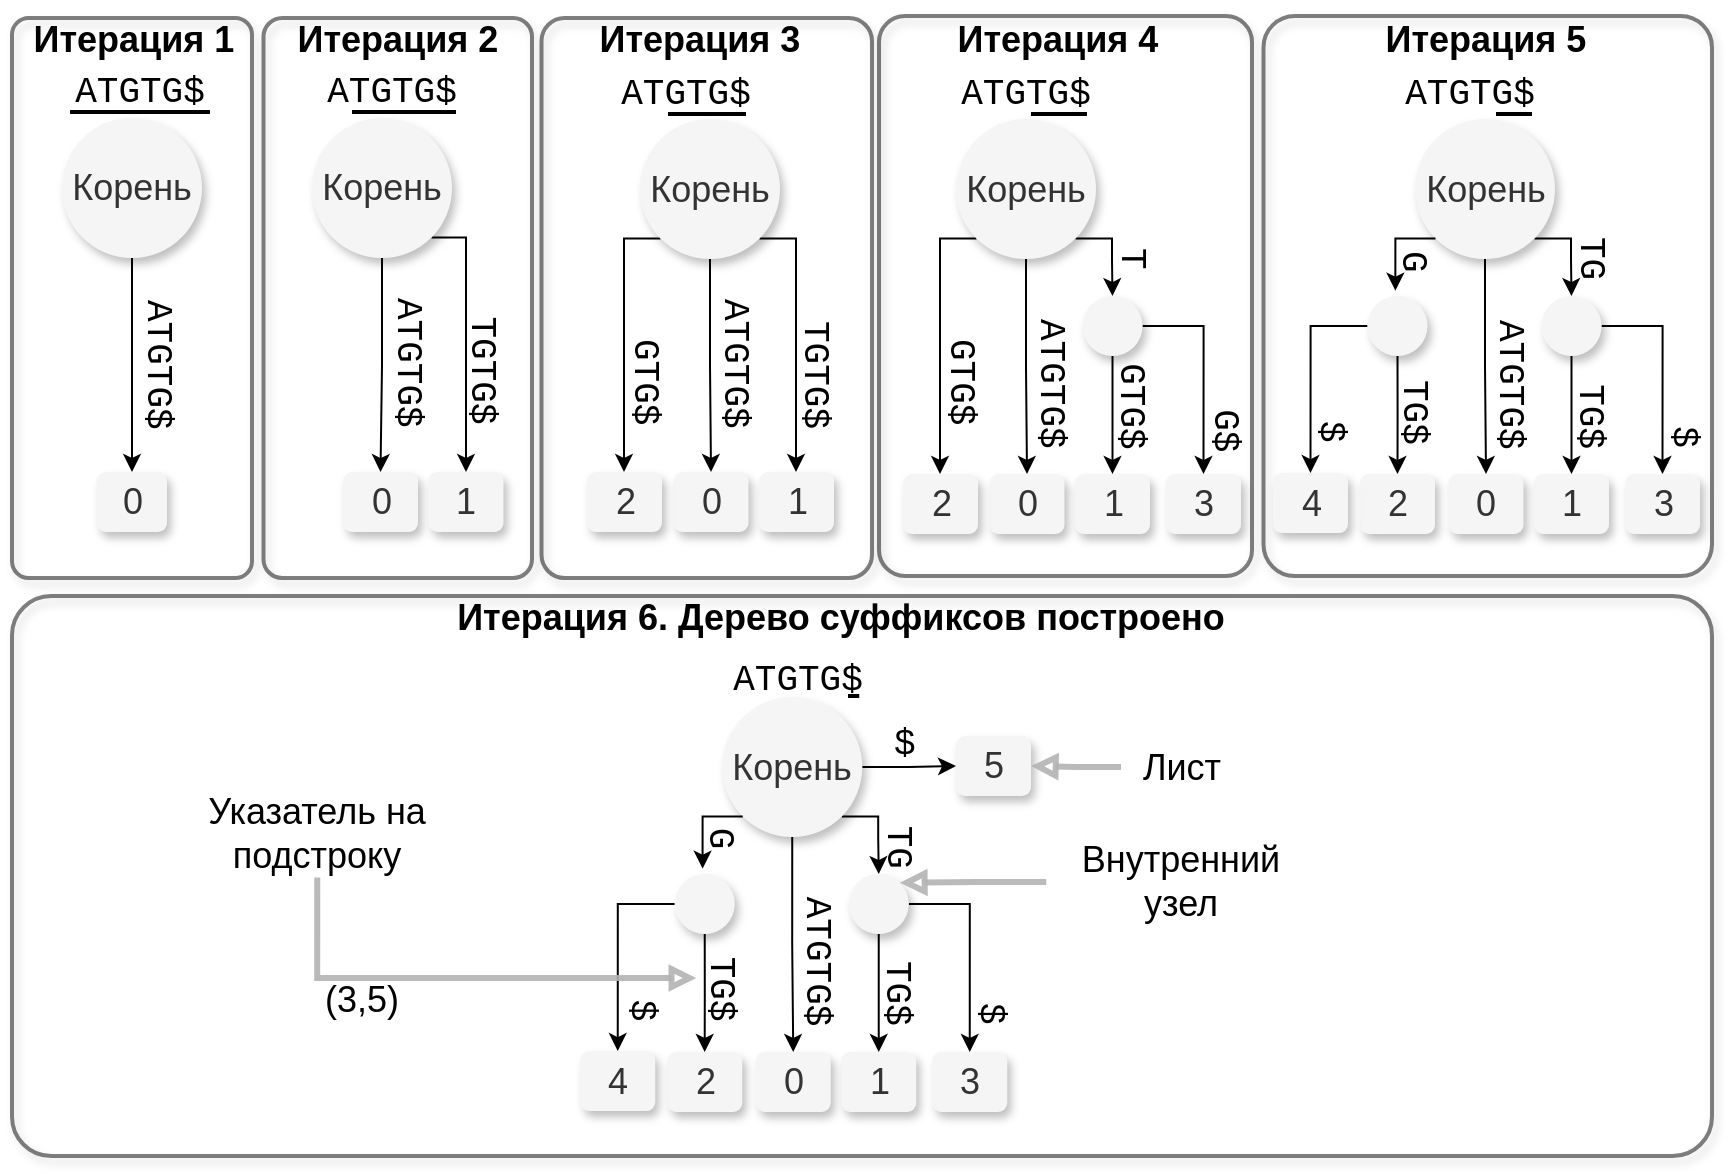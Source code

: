 <mxfile version="24.4.0" type="github">
  <diagram name="Page-1" id="KUQL_RwF_IhgneKByQmC">
    <mxGraphModel dx="1434" dy="759" grid="1" gridSize="10" guides="1" tooltips="1" connect="1" arrows="1" fold="1" page="1" pageScale="1" pageWidth="850" pageHeight="1100" math="0" shadow="0">
      <root>
        <mxCell id="0" />
        <mxCell id="1" parent="0" />
        <mxCell id="Sos7sGEpqXrUU9-ADGDd-166" value="" style="rounded=1;whiteSpace=wrap;html=1;fillColor=none;arcSize=7;container=0;shadow=1;opacity=50;strokeWidth=2;movable=1;resizable=1;rotatable=1;deletable=1;editable=1;locked=0;connectable=1;" vertex="1" parent="1">
          <mxGeometry x="635.75" y="190" width="224.25" height="280" as="geometry" />
        </mxCell>
        <mxCell id="Sos7sGEpqXrUU9-ADGDd-167" value="" style="rounded=1;whiteSpace=wrap;html=1;fillColor=none;arcSize=7;container=0;shadow=1;opacity=50;strokeWidth=2;movable=0;resizable=0;rotatable=0;deletable=0;editable=0;locked=1;connectable=0;" vertex="1" parent="1">
          <mxGeometry x="10" y="480" width="850" height="280" as="geometry" />
        </mxCell>
        <mxCell id="Sos7sGEpqXrUU9-ADGDd-1" value="&lt;font face=&quot;Courier New&quot; style=&quot;font-size: 18px;&quot;&gt;ATGTG$&lt;br&gt;&lt;/font&gt;" style="text;html=1;align=center;verticalAlign=middle;whiteSpace=wrap;rounded=0;movable=1;resizable=1;rotatable=1;deletable=1;editable=1;locked=0;connectable=1;" vertex="1" parent="1">
          <mxGeometry x="4" y="208" width="140" height="40" as="geometry" />
        </mxCell>
        <mxCell id="Sos7sGEpqXrUU9-ADGDd-15" style="edgeStyle=orthogonalEdgeStyle;rounded=0;orthogonalLoop=1;jettySize=auto;html=1;exitX=0.5;exitY=1;exitDx=0;exitDy=0;" edge="1" parent="1" source="Sos7sGEpqXrUU9-ADGDd-4" target="Sos7sGEpqXrUU9-ADGDd-14">
          <mxGeometry relative="1" as="geometry" />
        </mxCell>
        <mxCell id="Sos7sGEpqXrUU9-ADGDd-4" value="&lt;font style=&quot;font-size: 18px;&quot;&gt;Корень&lt;br&gt;&lt;/font&gt;" style="ellipse;whiteSpace=wrap;html=1;aspect=fixed;fillColor=#f5f5f5;fontColor=#333333;strokeColor=none;shadow=1;" vertex="1" parent="1">
          <mxGeometry x="35" y="241" width="70" height="70" as="geometry" />
        </mxCell>
        <mxCell id="Sos7sGEpqXrUU9-ADGDd-12" value="" style="endArrow=none;html=1;rounded=0;strokeWidth=2;" edge="1" parent="1">
          <mxGeometry width="50" height="50" relative="1" as="geometry">
            <mxPoint x="39" y="238" as="sourcePoint" />
            <mxPoint x="109" y="238" as="targetPoint" />
          </mxGeometry>
        </mxCell>
        <mxCell id="Sos7sGEpqXrUU9-ADGDd-14" value="&lt;font style=&quot;font-size: 18px;&quot;&gt;0&lt;/font&gt;" style="rounded=1;whiteSpace=wrap;html=1;strokeColor=none;fillColor=#f5f5f5;fontColor=#333333;shadow=1;" vertex="1" parent="1">
          <mxGeometry x="52.5" y="418" width="35" height="30" as="geometry" />
        </mxCell>
        <mxCell id="Sos7sGEpqXrUU9-ADGDd-17" value="&lt;font style=&quot;font-size: 18px;&quot; face=&quot;Courier New&quot;&gt;ATGTG$&lt;/font&gt;" style="text;whiteSpace=wrap;html=1;rotation=90;" vertex="1" parent="1">
          <mxGeometry x="50" y="350" width="70" height="30" as="geometry" />
        </mxCell>
        <mxCell id="Sos7sGEpqXrUU9-ADGDd-22" style="edgeStyle=orthogonalEdgeStyle;rounded=0;orthogonalLoop=1;jettySize=auto;html=1;exitX=0.5;exitY=1;exitDx=0;exitDy=0;" edge="1" parent="1" source="Sos7sGEpqXrUU9-ADGDd-23" target="Sos7sGEpqXrUU9-ADGDd-24">
          <mxGeometry relative="1" as="geometry" />
        </mxCell>
        <mxCell id="Sos7sGEpqXrUU9-ADGDd-54" style="edgeStyle=orthogonalEdgeStyle;rounded=0;orthogonalLoop=1;jettySize=auto;html=1;exitX=1;exitY=1;exitDx=0;exitDy=0;entryX=0.5;entryY=0;entryDx=0;entryDy=0;" edge="1" parent="1" source="Sos7sGEpqXrUU9-ADGDd-23" target="Sos7sGEpqXrUU9-ADGDd-53">
          <mxGeometry relative="1" as="geometry">
            <Array as="points">
              <mxPoint x="237" y="301" />
            </Array>
          </mxGeometry>
        </mxCell>
        <mxCell id="Sos7sGEpqXrUU9-ADGDd-23" value="&lt;font style=&quot;font-size: 18px;&quot;&gt;Корень&lt;br&gt;&lt;/font&gt;" style="ellipse;whiteSpace=wrap;html=1;aspect=fixed;fillColor=#f5f5f5;fontColor=#333333;strokeColor=none;shadow=1;" vertex="1" parent="1">
          <mxGeometry x="160" y="241" width="70" height="70" as="geometry" />
        </mxCell>
        <mxCell id="Sos7sGEpqXrUU9-ADGDd-24" value="&lt;font style=&quot;font-size: 18px;&quot;&gt;0&lt;/font&gt;" style="rounded=1;whiteSpace=wrap;html=1;strokeColor=none;fillColor=#f5f5f5;fontColor=#333333;shadow=1;" vertex="1" parent="1">
          <mxGeometry x="175.5" y="418" width="37.5" height="30" as="geometry" />
        </mxCell>
        <mxCell id="Sos7sGEpqXrUU9-ADGDd-25" value="&lt;font style=&quot;font-size: 18px;&quot; face=&quot;Courier New&quot;&gt;ATGTG$&lt;/font&gt;" style="text;whiteSpace=wrap;html=1;rotation=90;" vertex="1" parent="1">
          <mxGeometry x="175" y="349" width="70" height="30" as="geometry" />
        </mxCell>
        <mxCell id="Sos7sGEpqXrUU9-ADGDd-27" value="&lt;font face=&quot;Courier New&quot; style=&quot;font-size: 18px;&quot;&gt;ATGTG$&lt;br&gt;&lt;/font&gt;" style="text;html=1;align=center;verticalAlign=middle;whiteSpace=wrap;rounded=0;movable=1;resizable=1;rotatable=1;deletable=1;editable=1;locked=0;connectable=1;" vertex="1" parent="1">
          <mxGeometry x="130" y="208" width="140" height="40" as="geometry" />
        </mxCell>
        <mxCell id="Sos7sGEpqXrUU9-ADGDd-28" value="" style="endArrow=none;html=1;rounded=0;strokeWidth=2;" edge="1" parent="1">
          <mxGeometry width="50" height="50" relative="1" as="geometry">
            <mxPoint x="180" y="238" as="sourcePoint" />
            <mxPoint x="232" y="238" as="targetPoint" />
          </mxGeometry>
        </mxCell>
        <mxCell id="Sos7sGEpqXrUU9-ADGDd-32" value="&lt;font style=&quot;font-size: 18px;&quot; face=&quot;Courier New&quot;&gt;TGTG$&lt;/font&gt;" style="text;whiteSpace=wrap;html=1;rotation=90;" vertex="1" parent="1">
          <mxGeometry x="218.25" y="354.5" width="60" height="27" as="geometry" />
        </mxCell>
        <mxCell id="Sos7sGEpqXrUU9-ADGDd-58" style="edgeStyle=orthogonalEdgeStyle;rounded=0;orthogonalLoop=1;jettySize=auto;html=1;exitX=0;exitY=1;exitDx=0;exitDy=0;" edge="1" parent="1" source="Sos7sGEpqXrUU9-ADGDd-35" target="Sos7sGEpqXrUU9-ADGDd-57">
          <mxGeometry relative="1" as="geometry">
            <Array as="points">
              <mxPoint x="316" y="301" />
            </Array>
          </mxGeometry>
        </mxCell>
        <mxCell id="Sos7sGEpqXrUU9-ADGDd-59" style="edgeStyle=orthogonalEdgeStyle;rounded=0;orthogonalLoop=1;jettySize=auto;html=1;exitX=1;exitY=1;exitDx=0;exitDy=0;" edge="1" parent="1" source="Sos7sGEpqXrUU9-ADGDd-35" target="Sos7sGEpqXrUU9-ADGDd-56">
          <mxGeometry relative="1" as="geometry">
            <Array as="points">
              <mxPoint x="402" y="301" />
            </Array>
          </mxGeometry>
        </mxCell>
        <mxCell id="Sos7sGEpqXrUU9-ADGDd-60" style="edgeStyle=orthogonalEdgeStyle;rounded=0;orthogonalLoop=1;jettySize=auto;html=1;exitX=0.5;exitY=1;exitDx=0;exitDy=0;entryX=0.5;entryY=0;entryDx=0;entryDy=0;" edge="1" parent="1" source="Sos7sGEpqXrUU9-ADGDd-35" target="Sos7sGEpqXrUU9-ADGDd-55">
          <mxGeometry relative="1" as="geometry" />
        </mxCell>
        <mxCell id="Sos7sGEpqXrUU9-ADGDd-35" value="&lt;font style=&quot;font-size: 18px;&quot;&gt;Корень&lt;br&gt;&lt;/font&gt;" style="ellipse;whiteSpace=wrap;html=1;aspect=fixed;fillColor=#f5f5f5;fontColor=#333333;strokeColor=none;shadow=1;" vertex="1" parent="1">
          <mxGeometry x="324" y="241.5" width="70" height="70" as="geometry" />
        </mxCell>
        <mxCell id="Sos7sGEpqXrUU9-ADGDd-37" value="&lt;font style=&quot;font-size: 18px;&quot; face=&quot;Courier New&quot;&gt;ATGTG$&lt;/font&gt;" style="text;whiteSpace=wrap;html=1;rotation=90;" vertex="1" parent="1">
          <mxGeometry x="339" y="349.5" width="70" height="30" as="geometry" />
        </mxCell>
        <mxCell id="Sos7sGEpqXrUU9-ADGDd-38" value="&lt;font face=&quot;Courier New&quot; style=&quot;font-size: 18px;&quot;&gt;ATGTG$&lt;br&gt;&lt;/font&gt;" style="text;html=1;align=center;verticalAlign=middle;whiteSpace=wrap;rounded=0;movable=1;resizable=1;rotatable=1;deletable=1;editable=1;locked=0;connectable=1;" vertex="1" parent="1">
          <mxGeometry x="277" y="209" width="140" height="40" as="geometry" />
        </mxCell>
        <mxCell id="Sos7sGEpqXrUU9-ADGDd-39" value="" style="endArrow=none;html=1;rounded=0;strokeWidth=2;" edge="1" parent="1">
          <mxGeometry width="50" height="50" relative="1" as="geometry">
            <mxPoint x="338" y="239" as="sourcePoint" />
            <mxPoint x="377" y="239" as="targetPoint" />
          </mxGeometry>
        </mxCell>
        <mxCell id="Sos7sGEpqXrUU9-ADGDd-41" value="&lt;font style=&quot;font-size: 18px;&quot; face=&quot;Courier New&quot;&gt;TGTG$&lt;/font&gt;" style="text;whiteSpace=wrap;html=1;rotation=90;" vertex="1" parent="1">
          <mxGeometry x="383.5" y="355" width="60" height="30" as="geometry" />
        </mxCell>
        <mxCell id="Sos7sGEpqXrUU9-ADGDd-51" value="&lt;font style=&quot;font-size: 18px;&quot; face=&quot;Courier New&quot;&gt;GTG$&lt;/font&gt;" style="text;whiteSpace=wrap;html=1;rotation=90;" vertex="1" parent="1">
          <mxGeometry x="304" y="359.5" width="50" height="30" as="geometry" />
        </mxCell>
        <mxCell id="Sos7sGEpqXrUU9-ADGDd-53" value="&lt;font style=&quot;font-size: 18px;&quot;&gt;1&lt;/font&gt;" style="rounded=1;whiteSpace=wrap;html=1;strokeColor=none;fillColor=#f5f5f5;fontColor=#333333;shadow=1;" vertex="1" parent="1">
          <mxGeometry x="218.25" y="418" width="37.5" height="30" as="geometry" />
        </mxCell>
        <mxCell id="Sos7sGEpqXrUU9-ADGDd-55" value="&lt;font style=&quot;font-size: 18px;&quot;&gt;0&lt;/font&gt;" style="rounded=1;whiteSpace=wrap;html=1;strokeColor=none;fillColor=#f5f5f5;fontColor=#333333;shadow=1;" vertex="1" parent="1">
          <mxGeometry x="340.75" y="418" width="37.5" height="30" as="geometry" />
        </mxCell>
        <mxCell id="Sos7sGEpqXrUU9-ADGDd-56" value="&lt;font style=&quot;font-size: 18px;&quot;&gt;1&lt;/font&gt;" style="rounded=1;whiteSpace=wrap;html=1;strokeColor=none;fillColor=#f5f5f5;fontColor=#333333;shadow=1;" vertex="1" parent="1">
          <mxGeometry x="383.5" y="418" width="37.5" height="30" as="geometry" />
        </mxCell>
        <mxCell id="Sos7sGEpqXrUU9-ADGDd-57" value="&lt;font style=&quot;font-size: 18px;&quot;&gt;2&lt;/font&gt;" style="rounded=1;whiteSpace=wrap;html=1;strokeColor=none;fillColor=#f5f5f5;fontColor=#333333;shadow=1;" vertex="1" parent="1">
          <mxGeometry x="297.5" y="418" width="37.5" height="30" as="geometry" />
        </mxCell>
        <mxCell id="Sos7sGEpqXrUU9-ADGDd-72" style="edgeStyle=orthogonalEdgeStyle;rounded=0;orthogonalLoop=1;jettySize=auto;html=1;exitX=0;exitY=1;exitDx=0;exitDy=0;" edge="1" parent="1" source="Sos7sGEpqXrUU9-ADGDd-75" target="Sos7sGEpqXrUU9-ADGDd-83">
          <mxGeometry relative="1" as="geometry">
            <Array as="points">
              <mxPoint x="474" y="301" />
            </Array>
          </mxGeometry>
        </mxCell>
        <mxCell id="Sos7sGEpqXrUU9-ADGDd-73" style="edgeStyle=orthogonalEdgeStyle;rounded=0;orthogonalLoop=1;jettySize=auto;html=1;exitX=1;exitY=1;exitDx=0;exitDy=0;entryX=0.5;entryY=0;entryDx=0;entryDy=0;" edge="1" parent="1" source="Sos7sGEpqXrUU9-ADGDd-75" target="Sos7sGEpqXrUU9-ADGDd-84">
          <mxGeometry relative="1" as="geometry">
            <Array as="points">
              <mxPoint x="560" y="301" />
              <mxPoint x="560" y="312" />
            </Array>
          </mxGeometry>
        </mxCell>
        <mxCell id="Sos7sGEpqXrUU9-ADGDd-74" style="edgeStyle=orthogonalEdgeStyle;rounded=0;orthogonalLoop=1;jettySize=auto;html=1;exitX=0.5;exitY=1;exitDx=0;exitDy=0;entryX=0.5;entryY=0;entryDx=0;entryDy=0;" edge="1" parent="1" source="Sos7sGEpqXrUU9-ADGDd-75" target="Sos7sGEpqXrUU9-ADGDd-81">
          <mxGeometry relative="1" as="geometry" />
        </mxCell>
        <mxCell id="Sos7sGEpqXrUU9-ADGDd-75" value="&lt;font style=&quot;font-size: 18px;&quot;&gt;Корень&lt;br&gt;&lt;/font&gt;" style="ellipse;whiteSpace=wrap;html=1;aspect=fixed;fillColor=#f5f5f5;fontColor=#333333;strokeColor=none;shadow=1;" vertex="1" parent="1">
          <mxGeometry x="482" y="241.5" width="70" height="70" as="geometry" />
        </mxCell>
        <mxCell id="Sos7sGEpqXrUU9-ADGDd-76" value="&lt;font style=&quot;font-size: 18px;&quot; face=&quot;Courier New&quot;&gt;ATGTG$&lt;/font&gt;" style="text;whiteSpace=wrap;html=1;rotation=90;" vertex="1" parent="1">
          <mxGeometry x="497" y="359.5" width="70" height="30" as="geometry" />
        </mxCell>
        <mxCell id="Sos7sGEpqXrUU9-ADGDd-77" value="&lt;font face=&quot;Courier New&quot; style=&quot;font-size: 18px;&quot;&gt;ATGTG$&lt;br&gt;&lt;/font&gt;" style="text;html=1;align=center;verticalAlign=middle;whiteSpace=wrap;rounded=0;movable=1;resizable=1;rotatable=1;deletable=1;editable=1;locked=0;connectable=1;" vertex="1" parent="1">
          <mxGeometry x="477.5" y="209" width="78" height="40" as="geometry" />
        </mxCell>
        <mxCell id="Sos7sGEpqXrUU9-ADGDd-78" value="" style="endArrow=none;html=1;rounded=0;strokeWidth=2;" edge="1" parent="1">
          <mxGeometry width="50" height="50" relative="1" as="geometry">
            <mxPoint x="519.5" y="239" as="sourcePoint" />
            <mxPoint x="547.5" y="239" as="targetPoint" />
          </mxGeometry>
        </mxCell>
        <mxCell id="Sos7sGEpqXrUU9-ADGDd-79" value="&lt;font style=&quot;font-size: 18px;&quot; face=&quot;Courier New&quot;&gt;GTG$&lt;/font&gt;" style="text;whiteSpace=wrap;html=1;rotation=90;" vertex="1" parent="1">
          <mxGeometry x="550" y="368.38" width="42.75" height="30" as="geometry" />
        </mxCell>
        <mxCell id="Sos7sGEpqXrUU9-ADGDd-80" value="&lt;font style=&quot;font-size: 18px;&quot; face=&quot;Courier New&quot;&gt;GTG$&lt;/font&gt;" style="text;whiteSpace=wrap;html=1;rotation=90;" vertex="1" parent="1">
          <mxGeometry x="462" y="359.5" width="50" height="30" as="geometry" />
        </mxCell>
        <mxCell id="Sos7sGEpqXrUU9-ADGDd-81" value="&lt;font style=&quot;font-size: 18px;&quot;&gt;0&lt;/font&gt;" style="rounded=1;whiteSpace=wrap;html=1;strokeColor=none;fillColor=#f5f5f5;fontColor=#333333;shadow=1;" vertex="1" parent="1">
          <mxGeometry x="498.75" y="419" width="37.5" height="30" as="geometry" />
        </mxCell>
        <mxCell id="Sos7sGEpqXrUU9-ADGDd-82" value="&lt;font style=&quot;font-size: 18px;&quot;&gt;1&lt;/font&gt;" style="rounded=1;whiteSpace=wrap;html=1;strokeColor=none;fillColor=#f5f5f5;fontColor=#333333;shadow=1;" vertex="1" parent="1">
          <mxGeometry x="541.5" y="419" width="37.5" height="30" as="geometry" />
        </mxCell>
        <mxCell id="Sos7sGEpqXrUU9-ADGDd-83" value="&lt;font style=&quot;font-size: 18px;&quot;&gt;2&lt;/font&gt;" style="rounded=1;whiteSpace=wrap;html=1;strokeColor=none;fillColor=#f5f5f5;fontColor=#333333;shadow=1;" vertex="1" parent="1">
          <mxGeometry x="455.5" y="419" width="37.5" height="30" as="geometry" />
        </mxCell>
        <mxCell id="Sos7sGEpqXrUU9-ADGDd-85" style="edgeStyle=orthogonalEdgeStyle;rounded=0;orthogonalLoop=1;jettySize=auto;html=1;exitX=0.5;exitY=1;exitDx=0;exitDy=0;entryX=0.5;entryY=0;entryDx=0;entryDy=0;" edge="1" parent="1" source="Sos7sGEpqXrUU9-ADGDd-84" target="Sos7sGEpqXrUU9-ADGDd-82">
          <mxGeometry relative="1" as="geometry" />
        </mxCell>
        <mxCell id="Sos7sGEpqXrUU9-ADGDd-88" style="edgeStyle=orthogonalEdgeStyle;rounded=0;orthogonalLoop=1;jettySize=auto;html=1;exitX=1;exitY=0.5;exitDx=0;exitDy=0;entryX=0.5;entryY=0;entryDx=0;entryDy=0;" edge="1" parent="1" source="Sos7sGEpqXrUU9-ADGDd-84" target="Sos7sGEpqXrUU9-ADGDd-87">
          <mxGeometry relative="1" as="geometry" />
        </mxCell>
        <mxCell id="Sos7sGEpqXrUU9-ADGDd-84" value="" style="ellipse;whiteSpace=wrap;html=1;aspect=fixed;fillColor=#f5f5f5;fontColor=#333333;strokeColor=none;shadow=1;" vertex="1" parent="1">
          <mxGeometry x="545.25" y="330" width="30" height="30" as="geometry" />
        </mxCell>
        <mxCell id="Sos7sGEpqXrUU9-ADGDd-86" value="&lt;font face=&quot;Courier New&quot; style=&quot;font-size: 18px;&quot;&gt;T&lt;/font&gt;" style="text;whiteSpace=wrap;html=1;rotation=90;" vertex="1" parent="1">
          <mxGeometry x="567" y="304" width="20" height="20" as="geometry" />
        </mxCell>
        <mxCell id="Sos7sGEpqXrUU9-ADGDd-87" value="&lt;font style=&quot;font-size: 18px;&quot;&gt;3&lt;/font&gt;" style="rounded=1;whiteSpace=wrap;html=1;strokeColor=none;fillColor=#f5f5f5;fontColor=#333333;shadow=1;" vertex="1" parent="1">
          <mxGeometry x="587" y="419" width="37.5" height="30" as="geometry" />
        </mxCell>
        <mxCell id="Sos7sGEpqXrUU9-ADGDd-90" value="&lt;font style=&quot;font-size: 18px;&quot; face=&quot;Courier New&quot;&gt;G$&lt;/font&gt;" style="text;whiteSpace=wrap;html=1;rotation=90;" vertex="1" parent="1">
          <mxGeometry x="607.88" y="380.51" width="21" height="30" as="geometry" />
        </mxCell>
        <mxCell id="Sos7sGEpqXrUU9-ADGDd-92" style="edgeStyle=orthogonalEdgeStyle;rounded=0;orthogonalLoop=1;jettySize=auto;html=1;exitX=1;exitY=1;exitDx=0;exitDy=0;entryX=0.5;entryY=0;entryDx=0;entryDy=0;" edge="1" parent="1" source="Sos7sGEpqXrUU9-ADGDd-94" target="Sos7sGEpqXrUU9-ADGDd-105">
          <mxGeometry relative="1" as="geometry">
            <Array as="points">
              <mxPoint x="789.5" y="301" />
              <mxPoint x="789.5" y="312" />
            </Array>
          </mxGeometry>
        </mxCell>
        <mxCell id="Sos7sGEpqXrUU9-ADGDd-93" style="edgeStyle=orthogonalEdgeStyle;rounded=0;orthogonalLoop=1;jettySize=auto;html=1;exitX=0.5;exitY=1;exitDx=0;exitDy=0;entryX=0.5;entryY=0;entryDx=0;entryDy=0;" edge="1" parent="1" source="Sos7sGEpqXrUU9-ADGDd-94" target="Sos7sGEpqXrUU9-ADGDd-100">
          <mxGeometry relative="1" as="geometry" />
        </mxCell>
        <mxCell id="Sos7sGEpqXrUU9-ADGDd-94" value="&lt;font style=&quot;font-size: 18px;&quot;&gt;Корень&lt;br&gt;&lt;/font&gt;" style="ellipse;whiteSpace=wrap;html=1;aspect=fixed;fillColor=#f5f5f5;fontColor=#333333;strokeColor=none;shadow=1;" vertex="1" parent="1">
          <mxGeometry x="711.5" y="241.5" width="70" height="70" as="geometry" />
        </mxCell>
        <mxCell id="Sos7sGEpqXrUU9-ADGDd-95" value="&lt;font style=&quot;font-size: 18px;&quot; face=&quot;Courier New&quot;&gt;ATGTG$&lt;/font&gt;" style="text;whiteSpace=wrap;html=1;rotation=90;" vertex="1" parent="1">
          <mxGeometry x="726.5" y="359.5" width="70" height="30" as="geometry" />
        </mxCell>
        <mxCell id="Sos7sGEpqXrUU9-ADGDd-96" value="&lt;font face=&quot;Courier New&quot; style=&quot;font-size: 18px;&quot;&gt;ATGTG$&lt;br&gt;&lt;/font&gt;" style="text;html=1;align=center;verticalAlign=middle;whiteSpace=wrap;rounded=0;movable=1;resizable=1;rotatable=1;deletable=1;editable=1;locked=0;connectable=1;" vertex="1" parent="1">
          <mxGeometry x="700" y="209" width="78" height="40" as="geometry" />
        </mxCell>
        <mxCell id="Sos7sGEpqXrUU9-ADGDd-97" value="" style="endArrow=none;html=1;rounded=0;strokeWidth=2;" edge="1" parent="1">
          <mxGeometry width="50" height="50" relative="1" as="geometry">
            <mxPoint x="752" y="239" as="sourcePoint" />
            <mxPoint x="770" y="239" as="targetPoint" />
          </mxGeometry>
        </mxCell>
        <mxCell id="Sos7sGEpqXrUU9-ADGDd-98" value="&lt;font style=&quot;font-size: 18px;&quot; face=&quot;Courier New&quot;&gt;TG$&lt;/font&gt;" style="text;whiteSpace=wrap;html=1;rotation=90;" vertex="1" parent="1">
          <mxGeometry x="779.5" y="378.38" width="42.75" height="30" as="geometry" />
        </mxCell>
        <mxCell id="Sos7sGEpqXrUU9-ADGDd-99" value="&lt;font style=&quot;font-size: 18px;&quot; face=&quot;Courier New&quot;&gt;TG$&lt;/font&gt;" style="text;whiteSpace=wrap;html=1;rotation=90;" vertex="1" parent="1">
          <mxGeometry x="688.5" y="379.5" width="50" height="30" as="geometry" />
        </mxCell>
        <mxCell id="Sos7sGEpqXrUU9-ADGDd-100" value="&lt;font style=&quot;font-size: 18px;&quot;&gt;0&lt;/font&gt;" style="rounded=1;whiteSpace=wrap;html=1;strokeColor=none;fillColor=#f5f5f5;fontColor=#333333;shadow=1;" vertex="1" parent="1">
          <mxGeometry x="728.25" y="419" width="37.5" height="30" as="geometry" />
        </mxCell>
        <mxCell id="Sos7sGEpqXrUU9-ADGDd-101" value="&lt;font style=&quot;font-size: 18px;&quot;&gt;1&lt;/font&gt;" style="rounded=1;whiteSpace=wrap;html=1;strokeColor=none;fillColor=#f5f5f5;fontColor=#333333;shadow=1;" vertex="1" parent="1">
          <mxGeometry x="771" y="419" width="37.5" height="30" as="geometry" />
        </mxCell>
        <mxCell id="Sos7sGEpqXrUU9-ADGDd-102" value="&lt;font style=&quot;font-size: 18px;&quot;&gt;2&lt;/font&gt;" style="rounded=1;whiteSpace=wrap;html=1;strokeColor=none;fillColor=#f5f5f5;fontColor=#333333;shadow=1;" vertex="1" parent="1">
          <mxGeometry x="684" y="419" width="37.5" height="30" as="geometry" />
        </mxCell>
        <mxCell id="Sos7sGEpqXrUU9-ADGDd-103" style="edgeStyle=orthogonalEdgeStyle;rounded=0;orthogonalLoop=1;jettySize=auto;html=1;exitX=0.5;exitY=1;exitDx=0;exitDy=0;entryX=0.5;entryY=0;entryDx=0;entryDy=0;" edge="1" parent="1" source="Sos7sGEpqXrUU9-ADGDd-105" target="Sos7sGEpqXrUU9-ADGDd-101">
          <mxGeometry relative="1" as="geometry" />
        </mxCell>
        <mxCell id="Sos7sGEpqXrUU9-ADGDd-104" style="edgeStyle=orthogonalEdgeStyle;rounded=0;orthogonalLoop=1;jettySize=auto;html=1;exitX=1;exitY=0.5;exitDx=0;exitDy=0;entryX=0.5;entryY=0;entryDx=0;entryDy=0;" edge="1" parent="1" source="Sos7sGEpqXrUU9-ADGDd-105" target="Sos7sGEpqXrUU9-ADGDd-107">
          <mxGeometry relative="1" as="geometry" />
        </mxCell>
        <mxCell id="Sos7sGEpqXrUU9-ADGDd-105" value="" style="ellipse;whiteSpace=wrap;html=1;aspect=fixed;fillColor=#f5f5f5;fontColor=#333333;strokeColor=none;shadow=1;" vertex="1" parent="1">
          <mxGeometry x="774.75" y="330" width="30" height="30" as="geometry" />
        </mxCell>
        <mxCell id="Sos7sGEpqXrUU9-ADGDd-106" value="&lt;font face=&quot;Courier New&quot; style=&quot;font-size: 18px;&quot;&gt;TG&lt;/font&gt;" style="text;whiteSpace=wrap;html=1;rotation=90;" vertex="1" parent="1">
          <mxGeometry x="796.5" y="298" width="20" height="20" as="geometry" />
        </mxCell>
        <mxCell id="Sos7sGEpqXrUU9-ADGDd-107" value="&lt;font style=&quot;font-size: 18px;&quot;&gt;3&lt;/font&gt;" style="rounded=1;whiteSpace=wrap;html=1;strokeColor=none;fillColor=#f5f5f5;fontColor=#333333;shadow=1;" vertex="1" parent="1">
          <mxGeometry x="816.5" y="419" width="37.5" height="30" as="geometry" />
        </mxCell>
        <mxCell id="Sos7sGEpqXrUU9-ADGDd-108" value="&lt;font style=&quot;font-size: 18px;&quot; face=&quot;Courier New&quot;&gt;$&lt;/font&gt;" style="text;whiteSpace=wrap;html=1;rotation=90;" vertex="1" parent="1">
          <mxGeometry x="837.38" y="388.51" width="21" height="30" as="geometry" />
        </mxCell>
        <mxCell id="Sos7sGEpqXrUU9-ADGDd-129" style="edgeStyle=orthogonalEdgeStyle;rounded=0;orthogonalLoop=1;jettySize=auto;html=1;exitX=0.5;exitY=1;exitDx=0;exitDy=0;" edge="1" parent="1" source="Sos7sGEpqXrUU9-ADGDd-127" target="Sos7sGEpqXrUU9-ADGDd-102">
          <mxGeometry relative="1" as="geometry" />
        </mxCell>
        <mxCell id="Sos7sGEpqXrUU9-ADGDd-132" style="edgeStyle=orthogonalEdgeStyle;rounded=0;orthogonalLoop=1;jettySize=auto;html=1;exitX=0;exitY=0.5;exitDx=0;exitDy=0;entryX=0.5;entryY=0;entryDx=0;entryDy=0;" edge="1" parent="1" source="Sos7sGEpqXrUU9-ADGDd-127" target="Sos7sGEpqXrUU9-ADGDd-131">
          <mxGeometry relative="1" as="geometry" />
        </mxCell>
        <mxCell id="Sos7sGEpqXrUU9-ADGDd-127" value="" style="ellipse;whiteSpace=wrap;html=1;aspect=fixed;fillColor=#f5f5f5;fontColor=#333333;strokeColor=none;shadow=1;" vertex="1" parent="1">
          <mxGeometry x="687.75" y="330" width="30" height="30" as="geometry" />
        </mxCell>
        <mxCell id="Sos7sGEpqXrUU9-ADGDd-128" style="edgeStyle=orthogonalEdgeStyle;rounded=0;orthogonalLoop=1;jettySize=auto;html=1;exitX=0;exitY=1;exitDx=0;exitDy=0;entryX=0.464;entryY=-0.089;entryDx=0;entryDy=0;entryPerimeter=0;" edge="1" parent="1" source="Sos7sGEpqXrUU9-ADGDd-94" target="Sos7sGEpqXrUU9-ADGDd-127">
          <mxGeometry relative="1" as="geometry" />
        </mxCell>
        <mxCell id="Sos7sGEpqXrUU9-ADGDd-130" value="&lt;font face=&quot;Courier New&quot; style=&quot;font-size: 18px;&quot;&gt;G&lt;/font&gt;" style="text;whiteSpace=wrap;html=1;rotation=90;" vertex="1" parent="1">
          <mxGeometry x="712.5" y="300" width="10" height="20" as="geometry" />
        </mxCell>
        <mxCell id="Sos7sGEpqXrUU9-ADGDd-131" value="&lt;font style=&quot;font-size: 18px;&quot;&gt;4&lt;/font&gt;" style="rounded=1;whiteSpace=wrap;html=1;strokeColor=none;fillColor=#f5f5f5;fontColor=#333333;shadow=1;" vertex="1" parent="1">
          <mxGeometry x="640.5" y="418.51" width="37.5" height="30" as="geometry" />
        </mxCell>
        <mxCell id="Sos7sGEpqXrUU9-ADGDd-156" value="&lt;font style=&quot;font-size: 18px;&quot; face=&quot;Courier New&quot;&gt;$&lt;/font&gt;" style="text;whiteSpace=wrap;html=1;rotation=90;" vertex="1" parent="1">
          <mxGeometry x="661.5" y="386" width="21" height="30" as="geometry" />
        </mxCell>
        <mxCell id="Sos7sGEpqXrUU9-ADGDd-162" value="" style="rounded=1;whiteSpace=wrap;html=1;fillColor=none;arcSize=7;container=0;shadow=1;opacity=50;strokeWidth=2;movable=1;resizable=1;rotatable=1;deletable=1;editable=1;locked=0;connectable=1;" vertex="1" parent="1">
          <mxGeometry x="10" y="191" width="120" height="280" as="geometry" />
        </mxCell>
        <mxCell id="Sos7sGEpqXrUU9-ADGDd-163" value="" style="rounded=1;whiteSpace=wrap;html=1;fillColor=none;arcSize=7;container=0;shadow=1;opacity=50;strokeWidth=2;movable=1;resizable=1;rotatable=1;deletable=1;editable=1;locked=0;connectable=1;" vertex="1" parent="1">
          <mxGeometry x="135.75" y="191" width="134.25" height="280" as="geometry" />
        </mxCell>
        <mxCell id="Sos7sGEpqXrUU9-ADGDd-164" value="" style="rounded=1;whiteSpace=wrap;html=1;fillColor=none;arcSize=7;container=0;shadow=1;opacity=50;strokeWidth=2;movable=1;resizable=1;rotatable=1;deletable=1;editable=1;locked=0;connectable=1;" vertex="1" parent="1">
          <mxGeometry x="274.75" y="191" width="165.25" height="280" as="geometry" />
        </mxCell>
        <mxCell id="Sos7sGEpqXrUU9-ADGDd-165" value="" style="rounded=1;whiteSpace=wrap;html=1;fillColor=none;arcSize=7;container=0;shadow=1;opacity=50;strokeWidth=2;movable=1;resizable=1;rotatable=1;deletable=1;editable=1;locked=0;connectable=1;" vertex="1" parent="1">
          <mxGeometry x="443.5" y="190" width="186.5" height="280" as="geometry" />
        </mxCell>
        <mxCell id="Sos7sGEpqXrUU9-ADGDd-175" value="" style="group;movable=1;resizable=1;rotatable=1;deletable=1;editable=1;locked=0;connectable=1;" vertex="1" connectable="0" parent="1">
          <mxGeometry x="363.62" y="507" width="264.76" height="29" as="geometry" />
        </mxCell>
        <mxCell id="Sos7sGEpqXrUU9-ADGDd-137" value="&lt;font face=&quot;Courier New&quot; style=&quot;font-size: 18px;&quot;&gt;ATGTG$&lt;br&gt;&lt;/font&gt;" style="text;html=1;align=center;verticalAlign=middle;whiteSpace=wrap;rounded=0;movable=1;resizable=1;rotatable=1;deletable=1;editable=1;locked=0;connectable=1;" vertex="1" parent="Sos7sGEpqXrUU9-ADGDd-175">
          <mxGeometry width="78" height="29" as="geometry" />
        </mxCell>
        <mxCell id="Sos7sGEpqXrUU9-ADGDd-138" value="" style="endArrow=none;html=1;rounded=0;strokeWidth=2;movable=1;resizable=1;rotatable=1;deletable=1;editable=1;locked=0;connectable=1;" edge="1" parent="Sos7sGEpqXrUU9-ADGDd-175">
          <mxGeometry width="50" height="50" relative="1" as="geometry">
            <mxPoint x="64.38" y="23" as="sourcePoint" />
            <mxPoint x="70" y="23" as="targetPoint" />
          </mxGeometry>
        </mxCell>
        <mxCell id="Sos7sGEpqXrUU9-ADGDd-181" value="&lt;b&gt;&lt;font face=&quot;Helvetica&quot; style=&quot;font-size: 18px;&quot;&gt;Итерация 6. Дерево суффиксов построено &lt;br&gt;&lt;/font&gt;&lt;/b&gt;" style="text;html=1;align=center;verticalAlign=middle;whiteSpace=wrap;rounded=0;movable=1;resizable=1;rotatable=1;deletable=1;editable=1;locked=0;connectable=1;fillColor=none;opacity=0;" vertex="1" parent="Sos7sGEpqXrUU9-ADGDd-175">
          <mxGeometry x="-142.62" y="-36" width="407.38" height="40" as="geometry" />
        </mxCell>
        <mxCell id="Sos7sGEpqXrUU9-ADGDd-133" style="edgeStyle=orthogonalEdgeStyle;rounded=0;orthogonalLoop=1;jettySize=auto;html=1;exitX=1;exitY=1;exitDx=0;exitDy=0;entryX=0.5;entryY=0;entryDx=0;entryDy=0;movable=1;resizable=1;rotatable=1;deletable=1;editable=1;locked=0;connectable=1;" edge="1" parent="1" source="Sos7sGEpqXrUU9-ADGDd-135" target="Sos7sGEpqXrUU9-ADGDd-146">
          <mxGeometry relative="1" as="geometry">
            <Array as="points">
              <mxPoint x="443.12" y="590" />
              <mxPoint x="443.12" y="601" />
            </Array>
          </mxGeometry>
        </mxCell>
        <mxCell id="Sos7sGEpqXrUU9-ADGDd-134" style="edgeStyle=orthogonalEdgeStyle;rounded=0;orthogonalLoop=1;jettySize=auto;html=1;exitX=0.5;exitY=1;exitDx=0;exitDy=0;entryX=0.5;entryY=0;entryDx=0;entryDy=0;movable=1;resizable=1;rotatable=1;deletable=1;editable=1;locked=0;connectable=1;" edge="1" parent="1" source="Sos7sGEpqXrUU9-ADGDd-135" target="Sos7sGEpqXrUU9-ADGDd-141">
          <mxGeometry relative="1" as="geometry" />
        </mxCell>
        <mxCell id="Sos7sGEpqXrUU9-ADGDd-159" style="edgeStyle=orthogonalEdgeStyle;rounded=0;orthogonalLoop=1;jettySize=auto;html=1;exitX=1;exitY=0.5;exitDx=0;exitDy=0;entryX=0;entryY=0.5;entryDx=0;entryDy=0;movable=1;resizable=1;rotatable=1;deletable=1;editable=1;locked=0;connectable=1;" edge="1" parent="1" source="Sos7sGEpqXrUU9-ADGDd-135" target="Sos7sGEpqXrUU9-ADGDd-158">
          <mxGeometry relative="1" as="geometry" />
        </mxCell>
        <mxCell id="Sos7sGEpqXrUU9-ADGDd-135" value="&lt;font style=&quot;font-size: 18px;&quot;&gt;Корень&lt;br&gt;&lt;/font&gt;" style="ellipse;whiteSpace=wrap;html=1;aspect=fixed;fillColor=#f5f5f5;fontColor=#333333;strokeColor=none;shadow=1;movable=1;resizable=1;rotatable=1;deletable=1;editable=1;locked=0;connectable=1;" vertex="1" parent="1">
          <mxGeometry x="365.12" y="530.5" width="70" height="70" as="geometry" />
        </mxCell>
        <mxCell id="Sos7sGEpqXrUU9-ADGDd-136" value="&lt;font style=&quot;font-size: 18px;&quot; face=&quot;Courier New&quot;&gt;ATGTG$&lt;/font&gt;" style="text;whiteSpace=wrap;html=1;rotation=90;movable=1;resizable=1;rotatable=1;deletable=1;editable=1;locked=0;connectable=1;" vertex="1" parent="1">
          <mxGeometry x="380.12" y="648.5" width="70" height="30" as="geometry" />
        </mxCell>
        <mxCell id="Sos7sGEpqXrUU9-ADGDd-139" value="&lt;font style=&quot;font-size: 18px;&quot; face=&quot;Courier New&quot;&gt;TG$&lt;/font&gt;" style="text;whiteSpace=wrap;html=1;rotation=90;movable=1;resizable=1;rotatable=1;deletable=1;editable=1;locked=0;connectable=1;" vertex="1" parent="1">
          <mxGeometry x="433.12" y="667.38" width="42.75" height="30" as="geometry" />
        </mxCell>
        <mxCell id="Sos7sGEpqXrUU9-ADGDd-140" value="&lt;font style=&quot;font-size: 18px;&quot; face=&quot;Courier New&quot;&gt;TG$&lt;/font&gt;" style="text;whiteSpace=wrap;html=1;rotation=90;movable=1;resizable=1;rotatable=1;deletable=1;editable=1;locked=0;connectable=1;" vertex="1" parent="1">
          <mxGeometry x="342.12" y="668.5" width="50" height="30" as="geometry" />
        </mxCell>
        <mxCell id="Sos7sGEpqXrUU9-ADGDd-141" value="&lt;font style=&quot;font-size: 18px;&quot;&gt;0&lt;/font&gt;" style="rounded=1;whiteSpace=wrap;html=1;strokeColor=none;fillColor=#f5f5f5;fontColor=#333333;shadow=1;movable=1;resizable=1;rotatable=1;deletable=1;editable=1;locked=0;connectable=1;" vertex="1" parent="1">
          <mxGeometry x="381.87" y="708" width="37.5" height="30" as="geometry" />
        </mxCell>
        <mxCell id="Sos7sGEpqXrUU9-ADGDd-142" value="&lt;font style=&quot;font-size: 18px;&quot;&gt;1&lt;/font&gt;" style="rounded=1;whiteSpace=wrap;html=1;strokeColor=none;fillColor=#f5f5f5;fontColor=#333333;shadow=1;movable=1;resizable=1;rotatable=1;deletable=1;editable=1;locked=0;connectable=1;" vertex="1" parent="1">
          <mxGeometry x="424.62" y="708" width="37.5" height="30" as="geometry" />
        </mxCell>
        <mxCell id="Sos7sGEpqXrUU9-ADGDd-143" value="&lt;font style=&quot;font-size: 18px;&quot;&gt;2&lt;/font&gt;" style="rounded=1;whiteSpace=wrap;html=1;strokeColor=none;fillColor=#f5f5f5;fontColor=#333333;shadow=1;movable=1;resizable=1;rotatable=1;deletable=1;editable=1;locked=0;connectable=1;" vertex="1" parent="1">
          <mxGeometry x="337.62" y="708" width="37.5" height="30" as="geometry" />
        </mxCell>
        <mxCell id="Sos7sGEpqXrUU9-ADGDd-144" style="edgeStyle=orthogonalEdgeStyle;rounded=0;orthogonalLoop=1;jettySize=auto;html=1;exitX=0.5;exitY=1;exitDx=0;exitDy=0;entryX=0.5;entryY=0;entryDx=0;entryDy=0;movable=1;resizable=1;rotatable=1;deletable=1;editable=1;locked=0;connectable=1;" edge="1" parent="1" source="Sos7sGEpqXrUU9-ADGDd-146" target="Sos7sGEpqXrUU9-ADGDd-142">
          <mxGeometry relative="1" as="geometry" />
        </mxCell>
        <mxCell id="Sos7sGEpqXrUU9-ADGDd-145" style="edgeStyle=orthogonalEdgeStyle;rounded=0;orthogonalLoop=1;jettySize=auto;html=1;exitX=1;exitY=0.5;exitDx=0;exitDy=0;entryX=0.5;entryY=0;entryDx=0;entryDy=0;movable=1;resizable=1;rotatable=1;deletable=1;editable=1;locked=0;connectable=1;" edge="1" parent="1" source="Sos7sGEpqXrUU9-ADGDd-146" target="Sos7sGEpqXrUU9-ADGDd-148">
          <mxGeometry relative="1" as="geometry" />
        </mxCell>
        <mxCell id="Sos7sGEpqXrUU9-ADGDd-146" value="" style="ellipse;whiteSpace=wrap;html=1;aspect=fixed;fillColor=#f5f5f5;fontColor=#333333;strokeColor=none;shadow=1;movable=1;resizable=1;rotatable=1;deletable=1;editable=1;locked=0;connectable=1;" vertex="1" parent="1">
          <mxGeometry x="428.37" y="619" width="30" height="30" as="geometry" />
        </mxCell>
        <mxCell id="Sos7sGEpqXrUU9-ADGDd-147" value="&lt;font face=&quot;Courier New&quot; style=&quot;font-size: 18px;&quot;&gt;TG&lt;/font&gt;" style="text;whiteSpace=wrap;html=1;rotation=90;movable=1;resizable=1;rotatable=1;deletable=1;editable=1;locked=0;connectable=1;" vertex="1" parent="1">
          <mxGeometry x="450.12" y="593" width="20" height="20" as="geometry" />
        </mxCell>
        <mxCell id="Sos7sGEpqXrUU9-ADGDd-148" value="&lt;font style=&quot;font-size: 18px;&quot;&gt;3&lt;/font&gt;" style="rounded=1;whiteSpace=wrap;html=1;strokeColor=none;fillColor=#f5f5f5;fontColor=#333333;shadow=1;movable=1;resizable=1;rotatable=1;deletable=1;editable=1;locked=0;connectable=1;" vertex="1" parent="1">
          <mxGeometry x="470.12" y="708" width="37.5" height="30" as="geometry" />
        </mxCell>
        <mxCell id="Sos7sGEpqXrUU9-ADGDd-149" value="&lt;font style=&quot;font-size: 18px;&quot; face=&quot;Courier New&quot;&gt;$&lt;/font&gt;" style="text;whiteSpace=wrap;html=1;rotation=90;movable=1;resizable=1;rotatable=1;deletable=1;editable=1;locked=0;connectable=1;" vertex="1" parent="1">
          <mxGeometry x="491" y="676.51" width="21" height="30" as="geometry" />
        </mxCell>
        <mxCell id="Sos7sGEpqXrUU9-ADGDd-150" style="edgeStyle=orthogonalEdgeStyle;rounded=0;orthogonalLoop=1;jettySize=auto;html=1;exitX=0.5;exitY=1;exitDx=0;exitDy=0;movable=1;resizable=1;rotatable=1;deletable=1;editable=1;locked=0;connectable=1;" edge="1" parent="1" source="Sos7sGEpqXrUU9-ADGDd-152" target="Sos7sGEpqXrUU9-ADGDd-143">
          <mxGeometry relative="1" as="geometry" />
        </mxCell>
        <mxCell id="Sos7sGEpqXrUU9-ADGDd-151" style="edgeStyle=orthogonalEdgeStyle;rounded=0;orthogonalLoop=1;jettySize=auto;html=1;exitX=0;exitY=0.5;exitDx=0;exitDy=0;entryX=0.5;entryY=0;entryDx=0;entryDy=0;movable=1;resizable=1;rotatable=1;deletable=1;editable=1;locked=0;connectable=1;" edge="1" parent="1" source="Sos7sGEpqXrUU9-ADGDd-152" target="Sos7sGEpqXrUU9-ADGDd-155">
          <mxGeometry relative="1" as="geometry" />
        </mxCell>
        <mxCell id="Sos7sGEpqXrUU9-ADGDd-152" value="" style="ellipse;whiteSpace=wrap;html=1;aspect=fixed;fillColor=#f5f5f5;fontColor=#333333;strokeColor=none;shadow=1;movable=1;resizable=1;rotatable=1;deletable=1;editable=1;locked=0;connectable=1;" vertex="1" parent="1">
          <mxGeometry x="341.37" y="619" width="30" height="30" as="geometry" />
        </mxCell>
        <mxCell id="Sos7sGEpqXrUU9-ADGDd-153" style="edgeStyle=orthogonalEdgeStyle;rounded=0;orthogonalLoop=1;jettySize=auto;html=1;exitX=0;exitY=1;exitDx=0;exitDy=0;entryX=0.464;entryY=-0.089;entryDx=0;entryDy=0;entryPerimeter=0;movable=1;resizable=1;rotatable=1;deletable=1;editable=1;locked=0;connectable=1;" edge="1" parent="1" source="Sos7sGEpqXrUU9-ADGDd-135" target="Sos7sGEpqXrUU9-ADGDd-152">
          <mxGeometry relative="1" as="geometry" />
        </mxCell>
        <mxCell id="Sos7sGEpqXrUU9-ADGDd-154" value="&lt;font face=&quot;Courier New&quot; style=&quot;font-size: 18px;&quot;&gt;G&lt;/font&gt;" style="text;whiteSpace=wrap;html=1;rotation=90;movable=1;resizable=1;rotatable=1;deletable=1;editable=1;locked=0;connectable=1;" vertex="1" parent="1">
          <mxGeometry x="366.12" y="589" width="10" height="20" as="geometry" />
        </mxCell>
        <mxCell id="Sos7sGEpqXrUU9-ADGDd-155" value="&lt;font style=&quot;font-size: 18px;&quot;&gt;4&lt;/font&gt;" style="rounded=1;whiteSpace=wrap;html=1;strokeColor=none;fillColor=#f5f5f5;fontColor=#333333;shadow=1;movable=1;resizable=1;rotatable=1;deletable=1;editable=1;locked=0;connectable=1;" vertex="1" parent="1">
          <mxGeometry x="294.12" y="707.51" width="37.5" height="30" as="geometry" />
        </mxCell>
        <mxCell id="Sos7sGEpqXrUU9-ADGDd-157" value="&lt;font style=&quot;font-size: 18px;&quot; face=&quot;Courier New&quot;&gt;$&lt;/font&gt;" style="text;whiteSpace=wrap;html=1;rotation=90;movable=1;resizable=1;rotatable=1;deletable=1;editable=1;locked=0;connectable=1;" vertex="1" parent="1">
          <mxGeometry x="316.62" y="675.51" width="21" height="30" as="geometry" />
        </mxCell>
        <mxCell id="Sos7sGEpqXrUU9-ADGDd-158" value="&lt;font style=&quot;font-size: 18px;&quot;&gt;5&lt;/font&gt;" style="rounded=1;whiteSpace=wrap;html=1;strokeColor=none;fillColor=#f5f5f5;fontColor=#333333;shadow=1;movable=1;resizable=1;rotatable=1;deletable=1;editable=1;locked=0;connectable=1;" vertex="1" parent="1">
          <mxGeometry x="482" y="550" width="37.5" height="30" as="geometry" />
        </mxCell>
        <mxCell id="Sos7sGEpqXrUU9-ADGDd-161" value="&lt;font face=&quot;Courier New&quot; style=&quot;font-size: 18px;&quot;&gt;$&lt;/font&gt;" style="text;whiteSpace=wrap;html=1;movable=1;resizable=1;rotatable=1;deletable=1;editable=1;locked=0;connectable=1;" vertex="1" parent="1">
          <mxGeometry x="449.12" y="537" width="20" height="30" as="geometry" />
        </mxCell>
        <mxCell id="Sos7sGEpqXrUU9-ADGDd-171" style="edgeStyle=orthogonalEdgeStyle;rounded=0;orthogonalLoop=1;jettySize=auto;html=1;exitX=0;exitY=0.5;exitDx=0;exitDy=0;entryX=1;entryY=0.5;entryDx=0;entryDy=0;endArrow=block;endFill=0;fillColor=#f5f5f5;strokeColor=#B3B3B3;strokeWidth=3;opacity=90;movable=1;resizable=1;rotatable=1;deletable=1;editable=1;locked=0;connectable=1;" edge="1" parent="1" source="Sos7sGEpqXrUU9-ADGDd-169" target="Sos7sGEpqXrUU9-ADGDd-158">
          <mxGeometry relative="1" as="geometry" />
        </mxCell>
        <mxCell id="Sos7sGEpqXrUU9-ADGDd-169" value="&lt;font style=&quot;font-size: 18px;&quot;&gt;Лист&lt;/font&gt;" style="text;html=1;align=center;verticalAlign=middle;whiteSpace=wrap;rounded=0;movable=1;resizable=1;rotatable=1;deletable=1;editable=1;locked=0;connectable=1;" vertex="1" parent="1">
          <mxGeometry x="564.5" y="550.5" width="60" height="30" as="geometry" />
        </mxCell>
        <mxCell id="Sos7sGEpqXrUU9-ADGDd-173" style="edgeStyle=orthogonalEdgeStyle;rounded=0;orthogonalLoop=1;jettySize=auto;html=1;exitX=0;exitY=0.5;exitDx=0;exitDy=0;entryX=1;entryY=0;entryDx=0;entryDy=0;strokeWidth=3;strokeColor=#B3B3B3;endArrow=block;endFill=0;opacity=90;movable=1;resizable=1;rotatable=1;deletable=1;editable=1;locked=0;connectable=1;" edge="1" parent="1" source="Sos7sGEpqXrUU9-ADGDd-172" target="Sos7sGEpqXrUU9-ADGDd-146">
          <mxGeometry relative="1" as="geometry" />
        </mxCell>
        <mxCell id="Sos7sGEpqXrUU9-ADGDd-172" value="&lt;font style=&quot;font-size: 18px;&quot;&gt;Внутренний узел&lt;/font&gt;" style="text;html=1;align=center;verticalAlign=middle;whiteSpace=wrap;rounded=0;movable=1;resizable=1;rotatable=1;deletable=1;editable=1;locked=0;connectable=1;" vertex="1" parent="1">
          <mxGeometry x="527.13" y="608" width="134.75" height="30" as="geometry" />
        </mxCell>
        <mxCell id="Sos7sGEpqXrUU9-ADGDd-176" value="&lt;b&gt;&lt;font face=&quot;Helvetica&quot; style=&quot;font-size: 18px;&quot;&gt;Итерация 1&lt;br&gt;&lt;/font&gt;&lt;/b&gt;" style="text;html=1;align=center;verticalAlign=middle;whiteSpace=wrap;rounded=0;movable=1;resizable=1;rotatable=1;deletable=1;editable=1;locked=0;connectable=1;fillColor=none;opacity=0;" vertex="1" parent="1">
          <mxGeometry x="11" y="182" width="120" height="40" as="geometry" />
        </mxCell>
        <mxCell id="Sos7sGEpqXrUU9-ADGDd-177" value="&lt;b&gt;&lt;font face=&quot;Helvetica&quot; style=&quot;font-size: 18px;&quot;&gt;Итерация 2&lt;br&gt;&lt;/font&gt;&lt;/b&gt;" style="text;html=1;align=center;verticalAlign=middle;whiteSpace=wrap;rounded=0;movable=1;resizable=1;rotatable=1;deletable=1;editable=1;locked=0;connectable=1;fillColor=none;opacity=0;" vertex="1" parent="1">
          <mxGeometry x="142.88" y="182" width="120" height="40" as="geometry" />
        </mxCell>
        <mxCell id="Sos7sGEpqXrUU9-ADGDd-178" value="&lt;b&gt;&lt;font face=&quot;Helvetica&quot; style=&quot;font-size: 18px;&quot;&gt;Итерация 3&lt;br&gt;&lt;/font&gt;&lt;/b&gt;" style="text;html=1;align=center;verticalAlign=middle;whiteSpace=wrap;rounded=0;movable=1;resizable=1;rotatable=1;deletable=1;editable=1;locked=0;connectable=1;fillColor=none;opacity=0;" vertex="1" parent="1">
          <mxGeometry x="294.12" y="182" width="120" height="40" as="geometry" />
        </mxCell>
        <mxCell id="Sos7sGEpqXrUU9-ADGDd-179" value="&lt;b&gt;&lt;font face=&quot;Helvetica&quot; style=&quot;font-size: 18px;&quot;&gt;Итерация 4&lt;br&gt;&lt;/font&gt;&lt;/b&gt;" style="text;html=1;align=center;verticalAlign=middle;whiteSpace=wrap;rounded=0;movable=1;resizable=1;rotatable=1;deletable=1;editable=1;locked=0;connectable=1;fillColor=none;opacity=0;" vertex="1" parent="1">
          <mxGeometry x="472.75" y="182" width="120" height="40" as="geometry" />
        </mxCell>
        <mxCell id="Sos7sGEpqXrUU9-ADGDd-180" value="&lt;b&gt;&lt;font face=&quot;Helvetica&quot; style=&quot;font-size: 18px;&quot;&gt;Итерация 5&lt;br&gt;&lt;/font&gt;&lt;/b&gt;" style="text;html=1;align=center;verticalAlign=middle;whiteSpace=wrap;rounded=0;movable=1;resizable=1;rotatable=1;deletable=1;editable=1;locked=0;connectable=1;fillColor=none;opacity=0;" vertex="1" parent="1">
          <mxGeometry x="686.5" y="182" width="120" height="40" as="geometry" />
        </mxCell>
        <mxCell id="Sos7sGEpqXrUU9-ADGDd-183" style="edgeStyle=orthogonalEdgeStyle;rounded=0;orthogonalLoop=1;jettySize=auto;html=1;exitX=0.5;exitY=1;exitDx=0;exitDy=0;entryX=0.25;entryY=1;entryDx=0;entryDy=0;strokeColor=#B3B3B3;strokeWidth=3;endArrow=block;endFill=0;opacity=90;" edge="1" parent="1" source="Sos7sGEpqXrUU9-ADGDd-182" target="Sos7sGEpqXrUU9-ADGDd-140">
          <mxGeometry relative="1" as="geometry" />
        </mxCell>
        <mxCell id="Sos7sGEpqXrUU9-ADGDd-182" value="&lt;font style=&quot;font-size: 18px;&quot;&gt;Указатель на подстроку&lt;/font&gt;" style="text;html=1;align=center;verticalAlign=middle;whiteSpace=wrap;rounded=0;movable=1;resizable=1;rotatable=1;deletable=1;editable=1;locked=0;connectable=1;" vertex="1" parent="1">
          <mxGeometry x="80.25" y="577.25" width="164.75" height="43.5" as="geometry" />
        </mxCell>
        <mxCell id="Sos7sGEpqXrUU9-ADGDd-184" value="&lt;font style=&quot;font-size: 18px;&quot;&gt;(3,5)&lt;br&gt;&lt;/font&gt;" style="text;html=1;align=center;verticalAlign=middle;whiteSpace=wrap;rounded=0;movable=1;resizable=1;rotatable=1;deletable=1;editable=1;locked=0;connectable=1;" vertex="1" parent="1">
          <mxGeometry x="160" y="666.63" width="50" height="31.5" as="geometry" />
        </mxCell>
      </root>
    </mxGraphModel>
  </diagram>
</mxfile>
